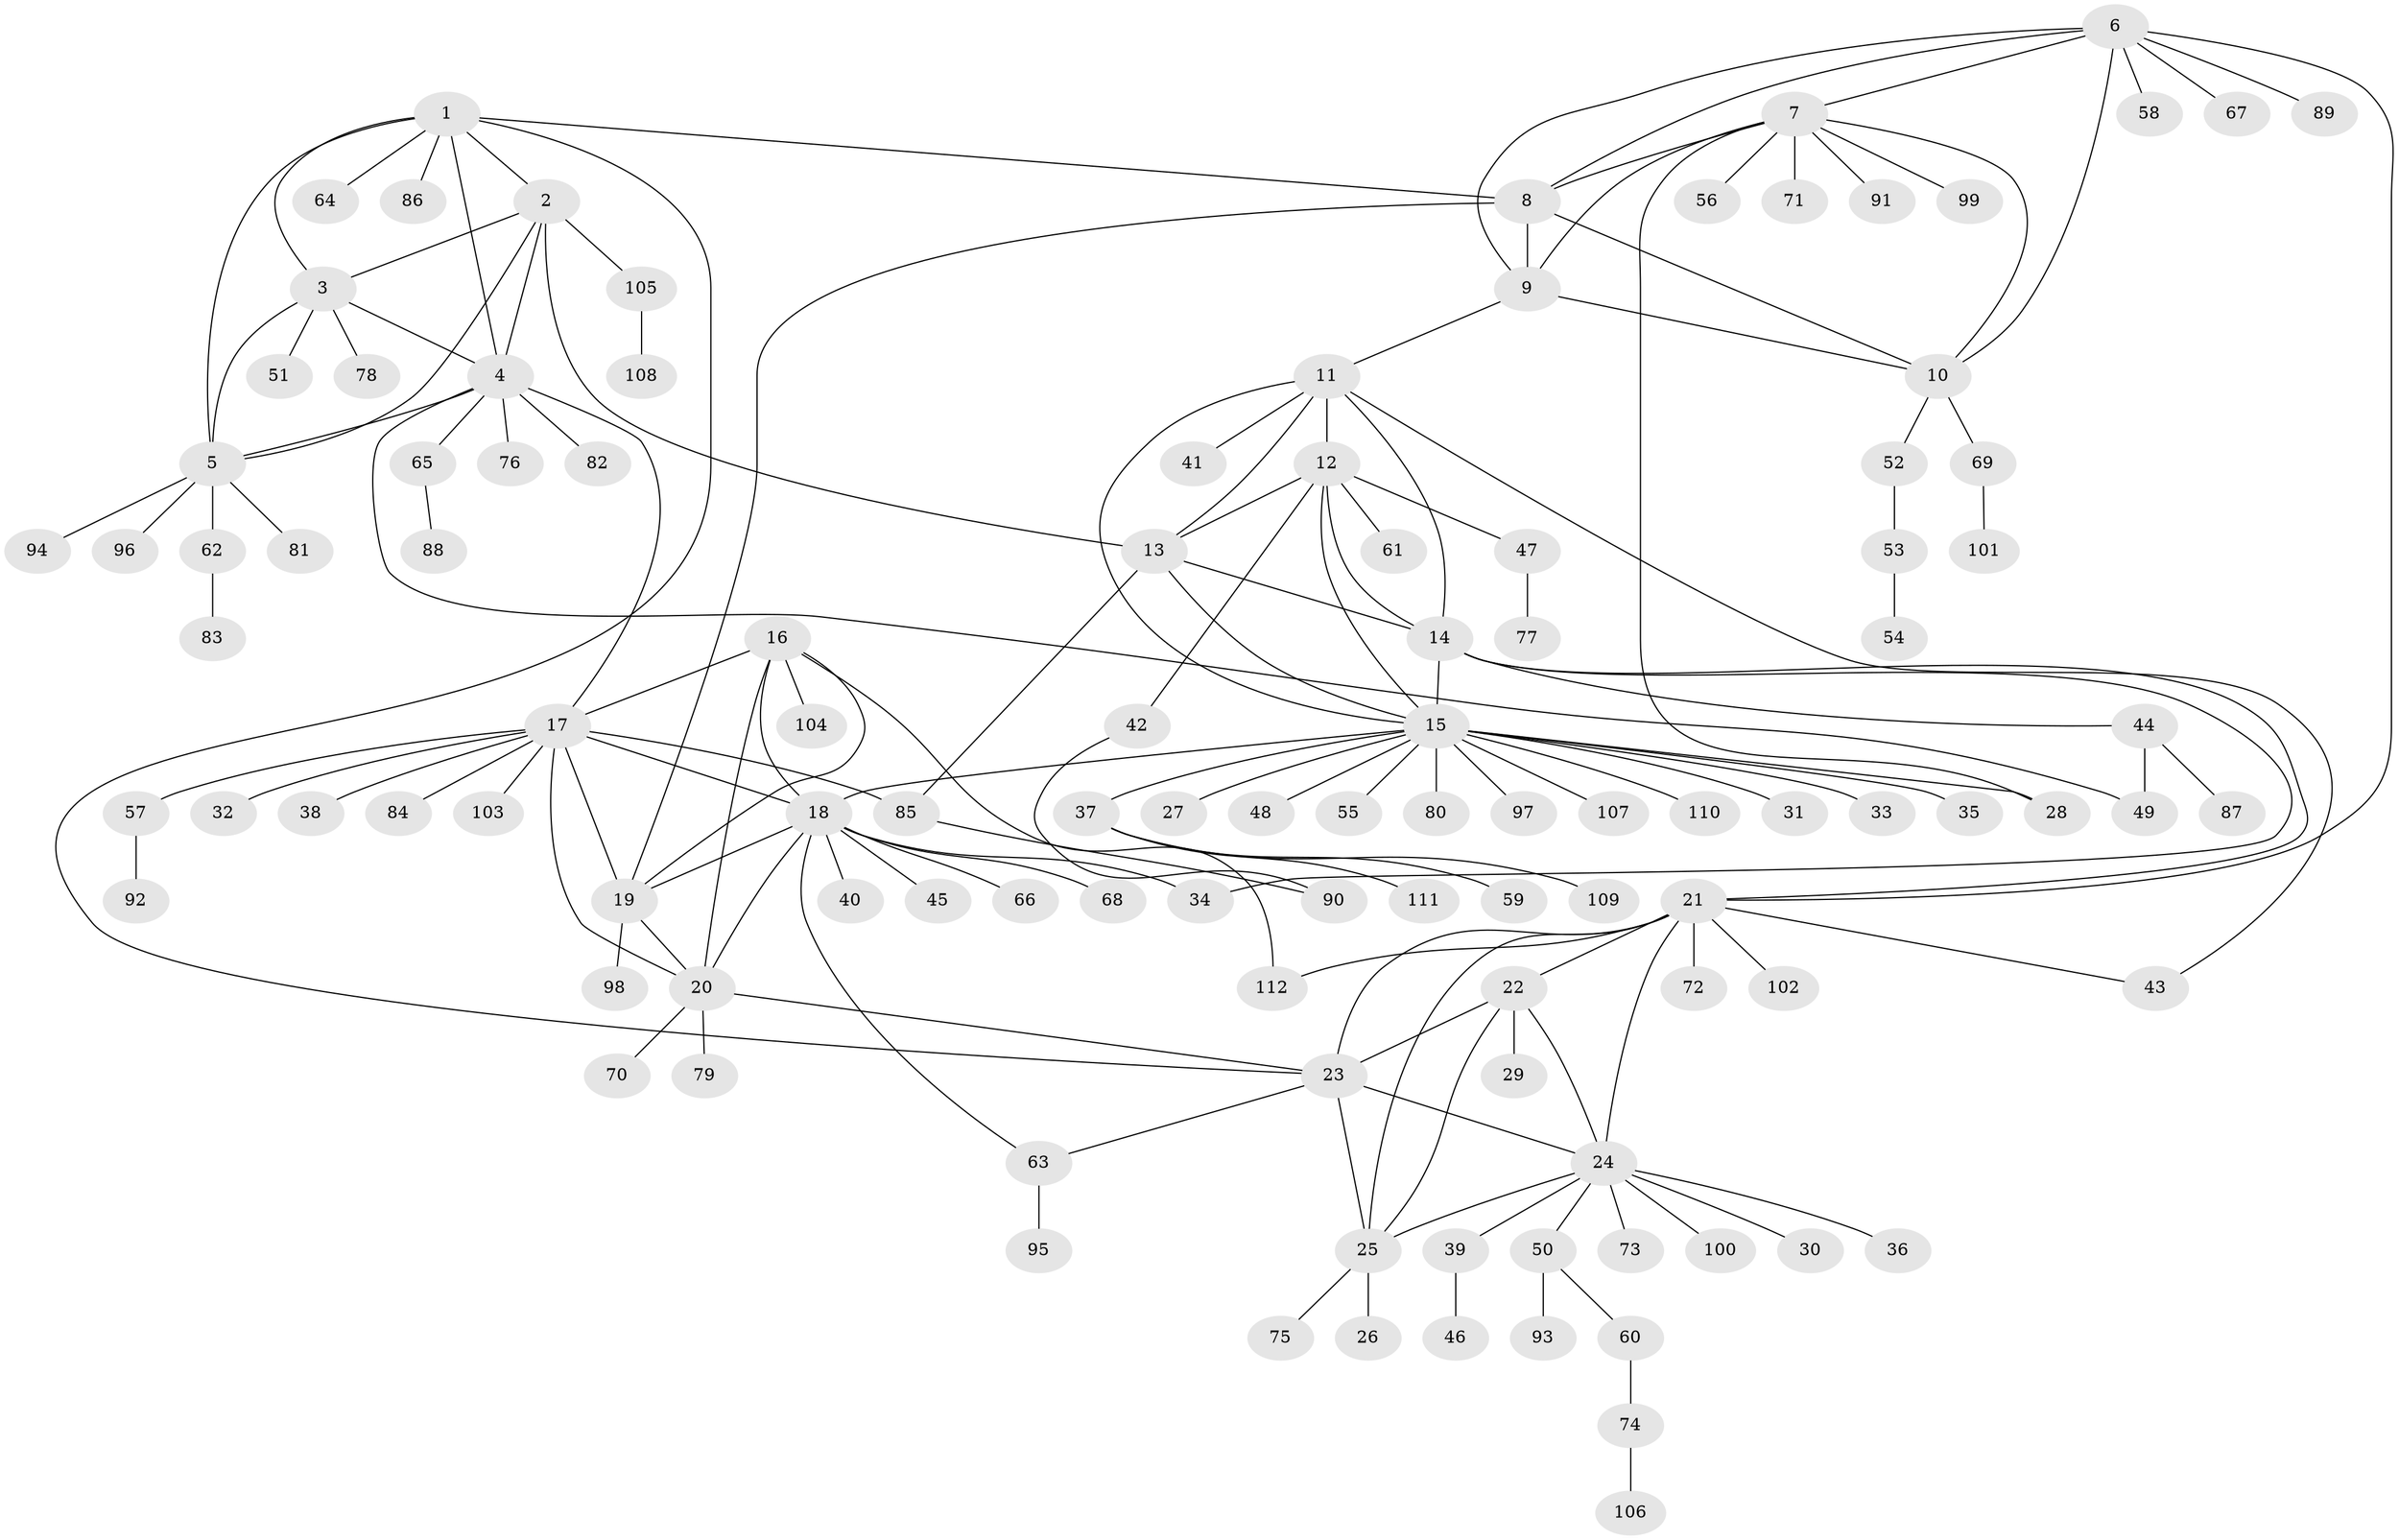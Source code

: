 // Generated by graph-tools (version 1.1) at 2025/16/03/09/25 04:16:02]
// undirected, 112 vertices, 155 edges
graph export_dot {
graph [start="1"]
  node [color=gray90,style=filled];
  1;
  2;
  3;
  4;
  5;
  6;
  7;
  8;
  9;
  10;
  11;
  12;
  13;
  14;
  15;
  16;
  17;
  18;
  19;
  20;
  21;
  22;
  23;
  24;
  25;
  26;
  27;
  28;
  29;
  30;
  31;
  32;
  33;
  34;
  35;
  36;
  37;
  38;
  39;
  40;
  41;
  42;
  43;
  44;
  45;
  46;
  47;
  48;
  49;
  50;
  51;
  52;
  53;
  54;
  55;
  56;
  57;
  58;
  59;
  60;
  61;
  62;
  63;
  64;
  65;
  66;
  67;
  68;
  69;
  70;
  71;
  72;
  73;
  74;
  75;
  76;
  77;
  78;
  79;
  80;
  81;
  82;
  83;
  84;
  85;
  86;
  87;
  88;
  89;
  90;
  91;
  92;
  93;
  94;
  95;
  96;
  97;
  98;
  99;
  100;
  101;
  102;
  103;
  104;
  105;
  106;
  107;
  108;
  109;
  110;
  111;
  112;
  1 -- 2;
  1 -- 3;
  1 -- 4;
  1 -- 5;
  1 -- 8;
  1 -- 23;
  1 -- 64;
  1 -- 86;
  2 -- 3;
  2 -- 4;
  2 -- 5;
  2 -- 13;
  2 -- 105;
  3 -- 4;
  3 -- 5;
  3 -- 51;
  3 -- 78;
  4 -- 5;
  4 -- 17;
  4 -- 49;
  4 -- 65;
  4 -- 76;
  4 -- 82;
  5 -- 62;
  5 -- 81;
  5 -- 94;
  5 -- 96;
  6 -- 7;
  6 -- 8;
  6 -- 9;
  6 -- 10;
  6 -- 21;
  6 -- 58;
  6 -- 67;
  6 -- 89;
  7 -- 8;
  7 -- 9;
  7 -- 10;
  7 -- 28;
  7 -- 56;
  7 -- 71;
  7 -- 91;
  7 -- 99;
  8 -- 9;
  8 -- 10;
  8 -- 19;
  9 -- 10;
  9 -- 11;
  10 -- 52;
  10 -- 69;
  11 -- 12;
  11 -- 13;
  11 -- 14;
  11 -- 15;
  11 -- 41;
  11 -- 43;
  12 -- 13;
  12 -- 14;
  12 -- 15;
  12 -- 42;
  12 -- 47;
  12 -- 61;
  13 -- 14;
  13 -- 15;
  13 -- 85;
  14 -- 15;
  14 -- 21;
  14 -- 34;
  14 -- 44;
  15 -- 18;
  15 -- 27;
  15 -- 28;
  15 -- 31;
  15 -- 33;
  15 -- 35;
  15 -- 37;
  15 -- 48;
  15 -- 55;
  15 -- 80;
  15 -- 97;
  15 -- 107;
  15 -- 110;
  16 -- 17;
  16 -- 18;
  16 -- 19;
  16 -- 20;
  16 -- 104;
  16 -- 112;
  17 -- 18;
  17 -- 19;
  17 -- 20;
  17 -- 32;
  17 -- 38;
  17 -- 57;
  17 -- 84;
  17 -- 85;
  17 -- 103;
  18 -- 19;
  18 -- 20;
  18 -- 34;
  18 -- 40;
  18 -- 45;
  18 -- 63;
  18 -- 66;
  18 -- 68;
  19 -- 20;
  19 -- 98;
  20 -- 23;
  20 -- 70;
  20 -- 79;
  21 -- 22;
  21 -- 23;
  21 -- 24;
  21 -- 25;
  21 -- 43;
  21 -- 72;
  21 -- 102;
  21 -- 112;
  22 -- 23;
  22 -- 24;
  22 -- 25;
  22 -- 29;
  23 -- 24;
  23 -- 25;
  23 -- 63;
  24 -- 25;
  24 -- 30;
  24 -- 36;
  24 -- 39;
  24 -- 50;
  24 -- 73;
  24 -- 100;
  25 -- 26;
  25 -- 75;
  37 -- 59;
  37 -- 109;
  37 -- 111;
  39 -- 46;
  42 -- 90;
  44 -- 49;
  44 -- 87;
  47 -- 77;
  50 -- 60;
  50 -- 93;
  52 -- 53;
  53 -- 54;
  57 -- 92;
  60 -- 74;
  62 -- 83;
  63 -- 95;
  65 -- 88;
  69 -- 101;
  74 -- 106;
  85 -- 90;
  105 -- 108;
}
